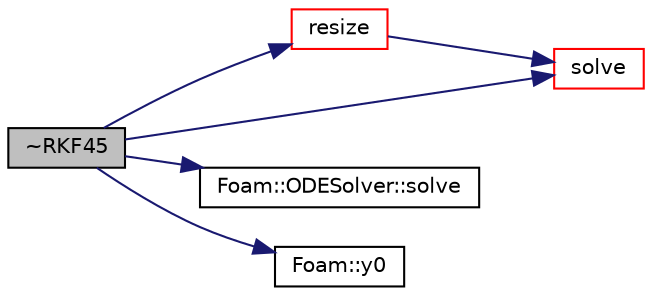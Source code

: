 digraph "~RKF45"
{
  bgcolor="transparent";
  edge [fontname="Helvetica",fontsize="10",labelfontname="Helvetica",labelfontsize="10"];
  node [fontname="Helvetica",fontsize="10",shape=record];
  rankdir="LR";
  Node2 [label="~RKF45",height=0.2,width=0.4,color="black", fillcolor="grey75", style="filled", fontcolor="black"];
  Node2 -> Node3 [color="midnightblue",fontsize="10",style="solid",fontname="Helvetica"];
  Node3 [label="resize",height=0.2,width=0.4,color="red",URL="$a26705.html#a6f8c40b3cee982c73152b661f079e3c4",tooltip="Resize the ODE solver. "];
  Node3 -> Node57 [color="midnightblue",fontsize="10",style="solid",fontname="Helvetica"];
  Node57 [label="solve",height=0.2,width=0.4,color="red",URL="$a26705.html#ab251311d21daf700b24723afe0ef21e0",tooltip="Solve a single step dx and return the error. "];
  Node2 -> Node57 [color="midnightblue",fontsize="10",style="solid",fontname="Helvetica"];
  Node2 -> Node54 [color="midnightblue",fontsize="10",style="solid",fontname="Helvetica"];
  Node54 [label="Foam::ODESolver::solve",height=0.2,width=0.4,color="black",URL="$a26689.html#af8a10009f468a3db8d07f3d8d92e10cb",tooltip="Solve the ODE system as far as possible upto dxTry. "];
  Node2 -> Node62 [color="midnightblue",fontsize="10",style="solid",fontname="Helvetica"];
  Node62 [label="Foam::y0",height=0.2,width=0.4,color="black",URL="$a21851.html#a30cc5927b23ad62902bfeab8cc64ef1b"];
}
